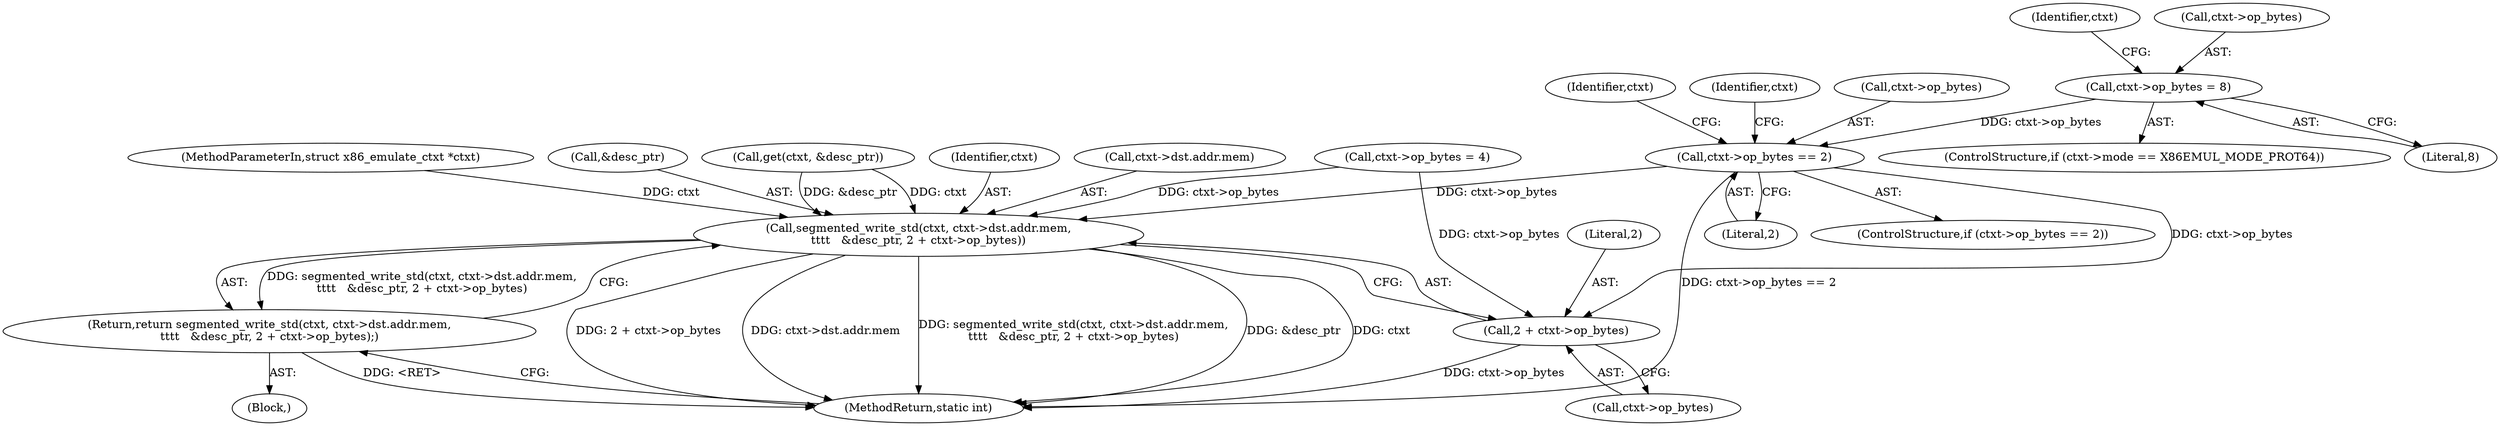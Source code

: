 digraph "0_linux_129a72a0d3c8e139a04512325384fe5ac119e74d_1@pointer" {
"1000122" [label="(Call,ctxt->op_bytes == 2)"];
"1000112" [label="(Call,ctxt->op_bytes = 8)"];
"1000146" [label="(Call,segmented_write_std(ctxt, ctxt->dst.addr.mem,\n\t\t\t\t   &desc_ptr, 2 + ctxt->op_bytes))"];
"1000145" [label="(Return,return segmented_write_std(ctxt, ctxt->dst.addr.mem,\n\t\t\t\t   &desc_ptr, 2 + ctxt->op_bytes);)"];
"1000157" [label="(Call,2 + ctxt->op_bytes)"];
"1000116" [label="(Literal,8)"];
"1000112" [label="(Call,ctxt->op_bytes = 8)"];
"1000126" [label="(Literal,2)"];
"1000118" [label="(Identifier,ctxt)"];
"1000102" [label="(MethodParameterIn,struct x86_emulate_ctxt *ctxt)"];
"1000141" [label="(Identifier,ctxt)"];
"1000159" [label="(Call,ctxt->op_bytes)"];
"1000106" [label="(ControlStructure,if (ctxt->mode == X86EMUL_MODE_PROT64))"];
"1000158" [label="(Literal,2)"];
"1000130" [label="(Identifier,ctxt)"];
"1000162" [label="(MethodReturn,static int)"];
"1000117" [label="(Call,get(ctxt, &desc_ptr))"];
"1000123" [label="(Call,ctxt->op_bytes)"];
"1000122" [label="(Call,ctxt->op_bytes == 2)"];
"1000147" [label="(Identifier,ctxt)"];
"1000145" [label="(Return,return segmented_write_std(ctxt, ctxt->dst.addr.mem,\n\t\t\t\t   &desc_ptr, 2 + ctxt->op_bytes);)"];
"1000148" [label="(Call,ctxt->dst.addr.mem)"];
"1000104" [label="(Block,)"];
"1000157" [label="(Call,2 + ctxt->op_bytes)"];
"1000121" [label="(ControlStructure,if (ctxt->op_bytes == 2))"];
"1000146" [label="(Call,segmented_write_std(ctxt, ctxt->dst.addr.mem,\n\t\t\t\t   &desc_ptr, 2 + ctxt->op_bytes))"];
"1000113" [label="(Call,ctxt->op_bytes)"];
"1000128" [label="(Call,ctxt->op_bytes = 4)"];
"1000155" [label="(Call,&desc_ptr)"];
"1000122" -> "1000121"  [label="AST: "];
"1000122" -> "1000126"  [label="CFG: "];
"1000123" -> "1000122"  [label="AST: "];
"1000126" -> "1000122"  [label="AST: "];
"1000130" -> "1000122"  [label="CFG: "];
"1000141" -> "1000122"  [label="CFG: "];
"1000122" -> "1000162"  [label="DDG: ctxt->op_bytes == 2"];
"1000112" -> "1000122"  [label="DDG: ctxt->op_bytes"];
"1000122" -> "1000146"  [label="DDG: ctxt->op_bytes"];
"1000122" -> "1000157"  [label="DDG: ctxt->op_bytes"];
"1000112" -> "1000106"  [label="AST: "];
"1000112" -> "1000116"  [label="CFG: "];
"1000113" -> "1000112"  [label="AST: "];
"1000116" -> "1000112"  [label="AST: "];
"1000118" -> "1000112"  [label="CFG: "];
"1000146" -> "1000145"  [label="AST: "];
"1000146" -> "1000157"  [label="CFG: "];
"1000147" -> "1000146"  [label="AST: "];
"1000148" -> "1000146"  [label="AST: "];
"1000155" -> "1000146"  [label="AST: "];
"1000157" -> "1000146"  [label="AST: "];
"1000145" -> "1000146"  [label="CFG: "];
"1000146" -> "1000162"  [label="DDG: 2 + ctxt->op_bytes"];
"1000146" -> "1000162"  [label="DDG: ctxt->dst.addr.mem"];
"1000146" -> "1000162"  [label="DDG: segmented_write_std(ctxt, ctxt->dst.addr.mem,\n\t\t\t\t   &desc_ptr, 2 + ctxt->op_bytes)"];
"1000146" -> "1000162"  [label="DDG: &desc_ptr"];
"1000146" -> "1000162"  [label="DDG: ctxt"];
"1000146" -> "1000145"  [label="DDG: segmented_write_std(ctxt, ctxt->dst.addr.mem,\n\t\t\t\t   &desc_ptr, 2 + ctxt->op_bytes)"];
"1000117" -> "1000146"  [label="DDG: ctxt"];
"1000117" -> "1000146"  [label="DDG: &desc_ptr"];
"1000102" -> "1000146"  [label="DDG: ctxt"];
"1000128" -> "1000146"  [label="DDG: ctxt->op_bytes"];
"1000145" -> "1000104"  [label="AST: "];
"1000162" -> "1000145"  [label="CFG: "];
"1000145" -> "1000162"  [label="DDG: <RET>"];
"1000157" -> "1000159"  [label="CFG: "];
"1000158" -> "1000157"  [label="AST: "];
"1000159" -> "1000157"  [label="AST: "];
"1000157" -> "1000162"  [label="DDG: ctxt->op_bytes"];
"1000128" -> "1000157"  [label="DDG: ctxt->op_bytes"];
}
